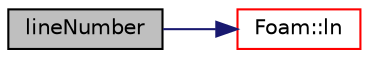 digraph "lineNumber"
{
  bgcolor="transparent";
  edge [fontname="Helvetica",fontsize="10",labelfontname="Helvetica",labelfontsize="10"];
  node [fontname="Helvetica",fontsize="10",shape=record];
  rankdir="LR";
  Node1 [label="lineNumber",height=0.2,width=0.4,color="black", fillcolor="grey75", style="filled", fontcolor="black"];
  Node1 -> Node2 [color="midnightblue",fontsize="10",style="solid",fontname="Helvetica"];
  Node2 [label="Foam::ln",height=0.2,width=0.4,color="red",URL="$a10725.html#aea60636e831c1465e94c96bf1afdce2f",tooltip="Create a softlink. dst should not exist. Returns true if successful. "];
}
